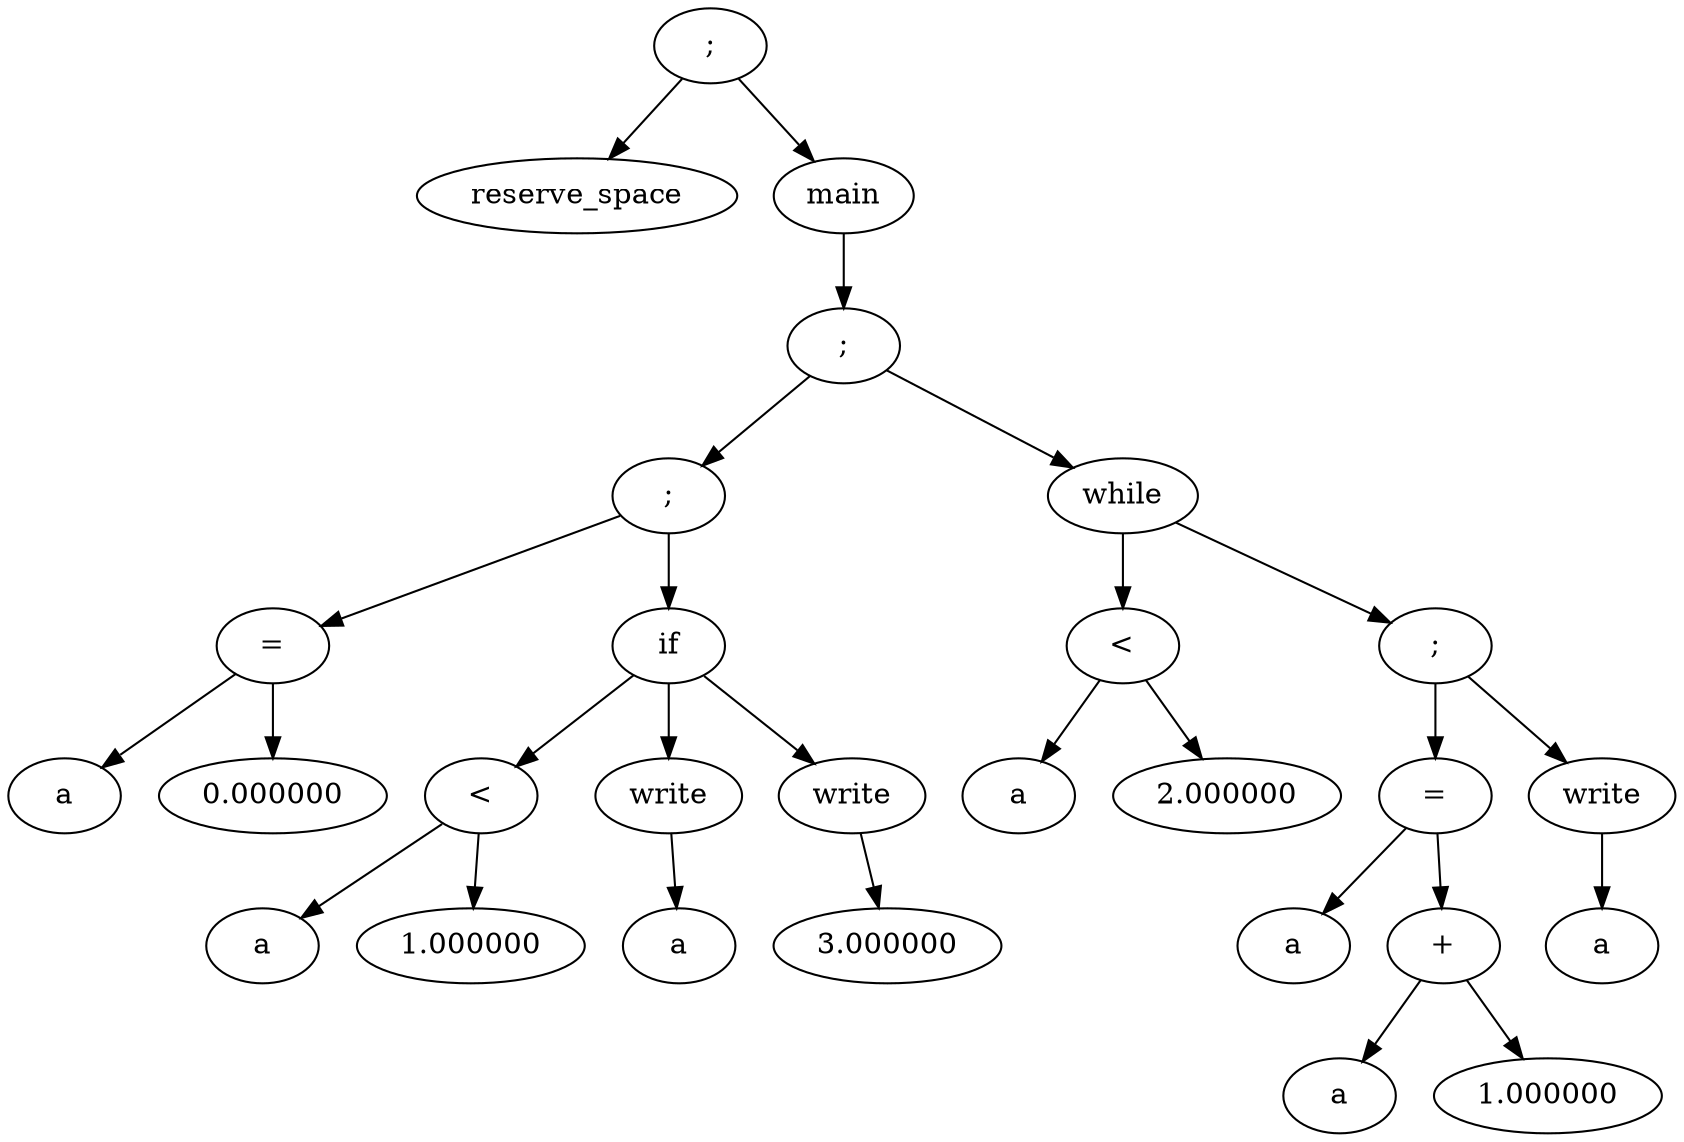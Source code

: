 digraph {
	A000 [label="reserve_space"]
	A001 [label="a"]
	A002 [label="0.000000"]
	A003 [label="="]
	A004 [label="a"]
	A005 [label="1.000000"]
	A006 [label="<"]
	A007 [label="a"]
	A008 [label="write"]
	A009 [label="3.000000"]
	A010 [label="write"]
	A011 [label="if"]
	A012 [label=";"]
	A013 [label="a"]
	A014 [label="2.000000"]
	A015 [label="<"]
	A016 [label="a"]
	A017 [label="a"]
	A018 [label="1.000000"]
	A019 [label="+"]
	A020 [label="="]
	A021 [label="a"]
	A022 [label="write"]
	A023 [label=";"]
	A024 [label="while"]
	A025 [label=";"]
	A026 [label="main"]
	A027 [label=";"]
	A027 -> A000
	A027 -> A026
	A026 -> A025
	A025 -> A012
	A025 -> A024
	A012 -> A003
	A012 -> A011
	A003 -> A001
	A003 -> A002
	A011 -> A006
	A011 -> A008
	A011 -> A010
	A006 -> A004
	A006 -> A005
	A008 -> A007
	A010 -> A009
	A024 -> A015
	A024 -> A023
	A015 -> A013
	A015 -> A014
	A023 -> A020
	A023 -> A022
	A020 -> A016
	A020 -> A019
	A019 -> A017
	A019 -> A018
	A022 -> A021
}
